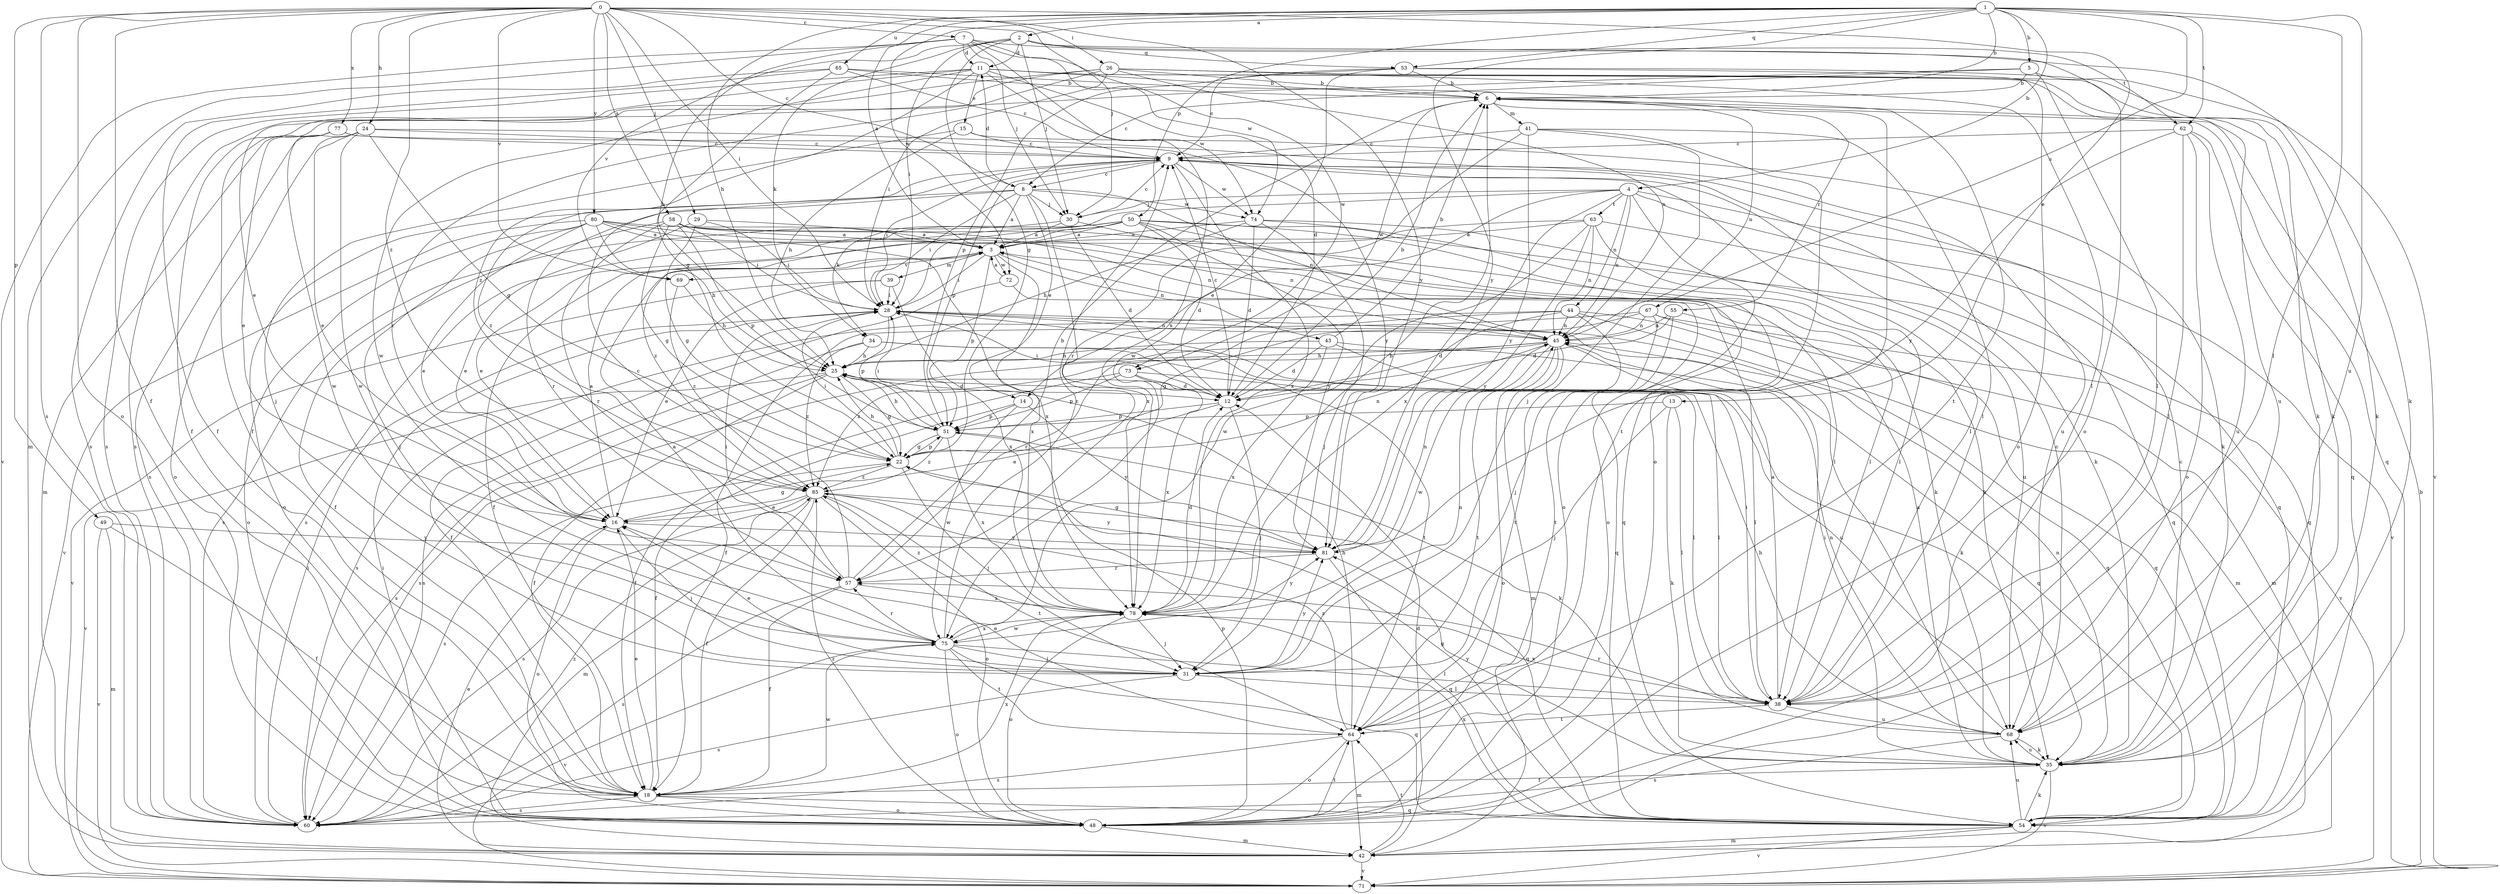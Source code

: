 strict digraph  {
0;
1;
2;
3;
4;
5;
6;
7;
8;
9;
11;
12;
13;
14;
15;
16;
18;
22;
24;
25;
26;
28;
29;
30;
31;
34;
35;
38;
39;
41;
42;
43;
44;
45;
48;
49;
50;
51;
53;
54;
55;
57;
58;
60;
62;
63;
64;
65;
67;
68;
69;
71;
72;
73;
74;
75;
77;
78;
80;
81;
85;
0 -> 7  [label=c];
0 -> 8  [label=c];
0 -> 13  [label=e];
0 -> 18  [label=f];
0 -> 24  [label=h];
0 -> 26  [label=i];
0 -> 28  [label=i];
0 -> 29  [label=j];
0 -> 30  [label=j];
0 -> 48  [label=o];
0 -> 49  [label=p];
0 -> 58  [label=s];
0 -> 60  [label=s];
0 -> 69  [label=v];
0 -> 77  [label=x];
0 -> 80  [label=y];
0 -> 81  [label=y];
0 -> 85  [label=z];
1 -> 2  [label=a];
1 -> 3  [label=a];
1 -> 4  [label=b];
1 -> 5  [label=b];
1 -> 6  [label=b];
1 -> 25  [label=h];
1 -> 38  [label=l];
1 -> 50  [label=p];
1 -> 53  [label=q];
1 -> 62  [label=t];
1 -> 65  [label=u];
1 -> 67  [label=u];
1 -> 68  [label=u];
1 -> 72  [label=w];
1 -> 81  [label=y];
2 -> 11  [label=d];
2 -> 22  [label=g];
2 -> 28  [label=i];
2 -> 30  [label=j];
2 -> 34  [label=k];
2 -> 48  [label=o];
2 -> 53  [label=q];
2 -> 62  [label=t];
2 -> 69  [label=v];
3 -> 28  [label=i];
3 -> 39  [label=m];
3 -> 43  [label=n];
3 -> 51  [label=p];
3 -> 69  [label=v];
3 -> 72  [label=w];
3 -> 78  [label=x];
4 -> 14  [label=e];
4 -> 30  [label=j];
4 -> 34  [label=k];
4 -> 44  [label=n];
4 -> 45  [label=n];
4 -> 48  [label=o];
4 -> 54  [label=q];
4 -> 63  [label=t];
4 -> 71  [label=v];
4 -> 78  [label=x];
5 -> 6  [label=b];
5 -> 8  [label=c];
5 -> 18  [label=f];
5 -> 38  [label=l];
5 -> 71  [label=v];
6 -> 41  [label=m];
6 -> 45  [label=n];
6 -> 48  [label=o];
6 -> 54  [label=q];
6 -> 55  [label=r];
6 -> 73  [label=w];
7 -> 11  [label=d];
7 -> 25  [label=h];
7 -> 30  [label=j];
7 -> 35  [label=k];
7 -> 42  [label=m];
7 -> 71  [label=v];
7 -> 73  [label=w];
7 -> 74  [label=w];
7 -> 78  [label=x];
8 -> 3  [label=a];
8 -> 11  [label=d];
8 -> 14  [label=e];
8 -> 28  [label=i];
8 -> 30  [label=j];
8 -> 45  [label=n];
8 -> 48  [label=o];
8 -> 57  [label=r];
8 -> 74  [label=w];
8 -> 78  [label=x];
9 -> 8  [label=c];
9 -> 28  [label=i];
9 -> 35  [label=k];
9 -> 38  [label=l];
9 -> 51  [label=p];
9 -> 74  [label=w];
9 -> 78  [label=x];
9 -> 85  [label=z];
11 -> 6  [label=b];
11 -> 12  [label=d];
11 -> 15  [label=e];
11 -> 16  [label=e];
11 -> 35  [label=k];
11 -> 60  [label=s];
11 -> 68  [label=u];
11 -> 74  [label=w];
11 -> 75  [label=w];
11 -> 85  [label=z];
12 -> 6  [label=b];
12 -> 9  [label=c];
12 -> 16  [label=e];
12 -> 28  [label=i];
12 -> 31  [label=j];
12 -> 51  [label=p];
13 -> 31  [label=j];
13 -> 35  [label=k];
13 -> 38  [label=l];
13 -> 51  [label=p];
14 -> 18  [label=f];
14 -> 51  [label=p];
14 -> 75  [label=w];
14 -> 81  [label=y];
15 -> 9  [label=c];
15 -> 25  [label=h];
15 -> 31  [label=j];
15 -> 35  [label=k];
16 -> 3  [label=a];
16 -> 22  [label=g];
16 -> 31  [label=j];
16 -> 48  [label=o];
16 -> 81  [label=y];
18 -> 16  [label=e];
18 -> 48  [label=o];
18 -> 54  [label=q];
18 -> 60  [label=s];
18 -> 75  [label=w];
18 -> 78  [label=x];
22 -> 25  [label=h];
22 -> 28  [label=i];
22 -> 31  [label=j];
22 -> 45  [label=n];
22 -> 51  [label=p];
22 -> 60  [label=s];
22 -> 85  [label=z];
24 -> 9  [label=c];
24 -> 16  [label=e];
24 -> 22  [label=g];
24 -> 48  [label=o];
24 -> 60  [label=s];
24 -> 68  [label=u];
24 -> 75  [label=w];
25 -> 12  [label=d];
25 -> 18  [label=f];
25 -> 22  [label=g];
25 -> 38  [label=l];
25 -> 60  [label=s];
25 -> 71  [label=v];
26 -> 6  [label=b];
26 -> 18  [label=f];
26 -> 28  [label=i];
26 -> 35  [label=k];
26 -> 38  [label=l];
26 -> 45  [label=n];
26 -> 57  [label=r];
26 -> 60  [label=s];
28 -> 45  [label=n];
28 -> 51  [label=p];
29 -> 3  [label=a];
29 -> 16  [label=e];
29 -> 22  [label=g];
29 -> 28  [label=i];
30 -> 3  [label=a];
30 -> 9  [label=c];
30 -> 12  [label=d];
30 -> 54  [label=q];
30 -> 60  [label=s];
31 -> 16  [label=e];
31 -> 38  [label=l];
31 -> 45  [label=n];
31 -> 60  [label=s];
31 -> 81  [label=y];
34 -> 25  [label=h];
34 -> 60  [label=s];
34 -> 64  [label=t];
34 -> 68  [label=u];
34 -> 85  [label=z];
35 -> 3  [label=a];
35 -> 9  [label=c];
35 -> 18  [label=f];
35 -> 28  [label=i];
35 -> 45  [label=n];
35 -> 68  [label=u];
35 -> 71  [label=v];
35 -> 81  [label=y];
38 -> 3  [label=a];
38 -> 28  [label=i];
38 -> 64  [label=t];
38 -> 68  [label=u];
38 -> 78  [label=x];
39 -> 16  [label=e];
39 -> 28  [label=i];
39 -> 71  [label=v];
39 -> 78  [label=x];
41 -> 9  [label=c];
41 -> 31  [label=j];
41 -> 38  [label=l];
41 -> 57  [label=r];
41 -> 64  [label=t];
41 -> 81  [label=y];
42 -> 12  [label=d];
42 -> 16  [label=e];
42 -> 64  [label=t];
42 -> 71  [label=v];
43 -> 6  [label=b];
43 -> 12  [label=d];
43 -> 25  [label=h];
43 -> 35  [label=k];
43 -> 54  [label=q];
43 -> 78  [label=x];
44 -> 12  [label=d];
44 -> 42  [label=m];
44 -> 45  [label=n];
44 -> 54  [label=q];
44 -> 57  [label=r];
44 -> 60  [label=s];
44 -> 64  [label=t];
45 -> 25  [label=h];
45 -> 38  [label=l];
45 -> 42  [label=m];
45 -> 48  [label=o];
45 -> 60  [label=s];
45 -> 64  [label=t];
45 -> 75  [label=w];
45 -> 85  [label=z];
48 -> 28  [label=i];
48 -> 42  [label=m];
48 -> 51  [label=p];
48 -> 64  [label=t];
48 -> 85  [label=z];
49 -> 18  [label=f];
49 -> 42  [label=m];
49 -> 71  [label=v];
49 -> 81  [label=y];
50 -> 3  [label=a];
50 -> 12  [label=d];
50 -> 16  [label=e];
50 -> 28  [label=i];
50 -> 38  [label=l];
50 -> 48  [label=o];
50 -> 54  [label=q];
50 -> 60  [label=s];
50 -> 81  [label=y];
50 -> 85  [label=z];
51 -> 22  [label=g];
51 -> 25  [label=h];
51 -> 28  [label=i];
51 -> 35  [label=k];
51 -> 78  [label=x];
51 -> 85  [label=z];
53 -> 6  [label=b];
53 -> 9  [label=c];
53 -> 35  [label=k];
53 -> 48  [label=o];
53 -> 51  [label=p];
53 -> 75  [label=w];
54 -> 22  [label=g];
54 -> 35  [label=k];
54 -> 42  [label=m];
54 -> 68  [label=u];
54 -> 71  [label=v];
54 -> 78  [label=x];
55 -> 12  [label=d];
55 -> 45  [label=n];
55 -> 54  [label=q];
55 -> 64  [label=t];
57 -> 6  [label=b];
57 -> 9  [label=c];
57 -> 18  [label=f];
57 -> 28  [label=i];
57 -> 60  [label=s];
57 -> 78  [label=x];
58 -> 3  [label=a];
58 -> 18  [label=f];
58 -> 22  [label=g];
58 -> 28  [label=i];
58 -> 35  [label=k];
58 -> 45  [label=n];
58 -> 51  [label=p];
58 -> 57  [label=r];
60 -> 28  [label=i];
60 -> 85  [label=z];
62 -> 9  [label=c];
62 -> 38  [label=l];
62 -> 48  [label=o];
62 -> 54  [label=q];
62 -> 68  [label=u];
62 -> 81  [label=y];
63 -> 3  [label=a];
63 -> 18  [label=f];
63 -> 38  [label=l];
63 -> 45  [label=n];
63 -> 54  [label=q];
63 -> 75  [label=w];
63 -> 81  [label=y];
64 -> 16  [label=e];
64 -> 25  [label=h];
64 -> 42  [label=m];
64 -> 48  [label=o];
64 -> 60  [label=s];
64 -> 85  [label=z];
65 -> 6  [label=b];
65 -> 9  [label=c];
65 -> 18  [label=f];
65 -> 22  [label=g];
65 -> 60  [label=s];
65 -> 64  [label=t];
67 -> 18  [label=f];
67 -> 22  [label=g];
67 -> 31  [label=j];
67 -> 42  [label=m];
67 -> 45  [label=n];
67 -> 71  [label=v];
68 -> 9  [label=c];
68 -> 25  [label=h];
68 -> 28  [label=i];
68 -> 35  [label=k];
68 -> 45  [label=n];
68 -> 57  [label=r];
68 -> 60  [label=s];
69 -> 25  [label=h];
69 -> 85  [label=z];
71 -> 6  [label=b];
72 -> 3  [label=a];
72 -> 18  [label=f];
72 -> 54  [label=q];
73 -> 12  [label=d];
73 -> 18  [label=f];
73 -> 38  [label=l];
73 -> 51  [label=p];
73 -> 78  [label=x];
74 -> 3  [label=a];
74 -> 12  [label=d];
74 -> 25  [label=h];
74 -> 31  [label=j];
74 -> 35  [label=k];
74 -> 68  [label=u];
75 -> 3  [label=a];
75 -> 9  [label=c];
75 -> 31  [label=j];
75 -> 38  [label=l];
75 -> 48  [label=o];
75 -> 54  [label=q];
75 -> 57  [label=r];
75 -> 64  [label=t];
75 -> 71  [label=v];
75 -> 78  [label=x];
77 -> 9  [label=c];
77 -> 16  [label=e];
77 -> 42  [label=m];
77 -> 75  [label=w];
77 -> 81  [label=y];
78 -> 6  [label=b];
78 -> 12  [label=d];
78 -> 31  [label=j];
78 -> 48  [label=o];
78 -> 75  [label=w];
78 -> 81  [label=y];
78 -> 85  [label=z];
80 -> 3  [label=a];
80 -> 16  [label=e];
80 -> 25  [label=h];
80 -> 31  [label=j];
80 -> 38  [label=l];
80 -> 45  [label=n];
80 -> 48  [label=o];
80 -> 71  [label=v];
80 -> 78  [label=x];
81 -> 22  [label=g];
81 -> 45  [label=n];
81 -> 54  [label=q];
81 -> 57  [label=r];
85 -> 16  [label=e];
85 -> 18  [label=f];
85 -> 42  [label=m];
85 -> 48  [label=o];
85 -> 54  [label=q];
85 -> 60  [label=s];
85 -> 64  [label=t];
85 -> 81  [label=y];
}
